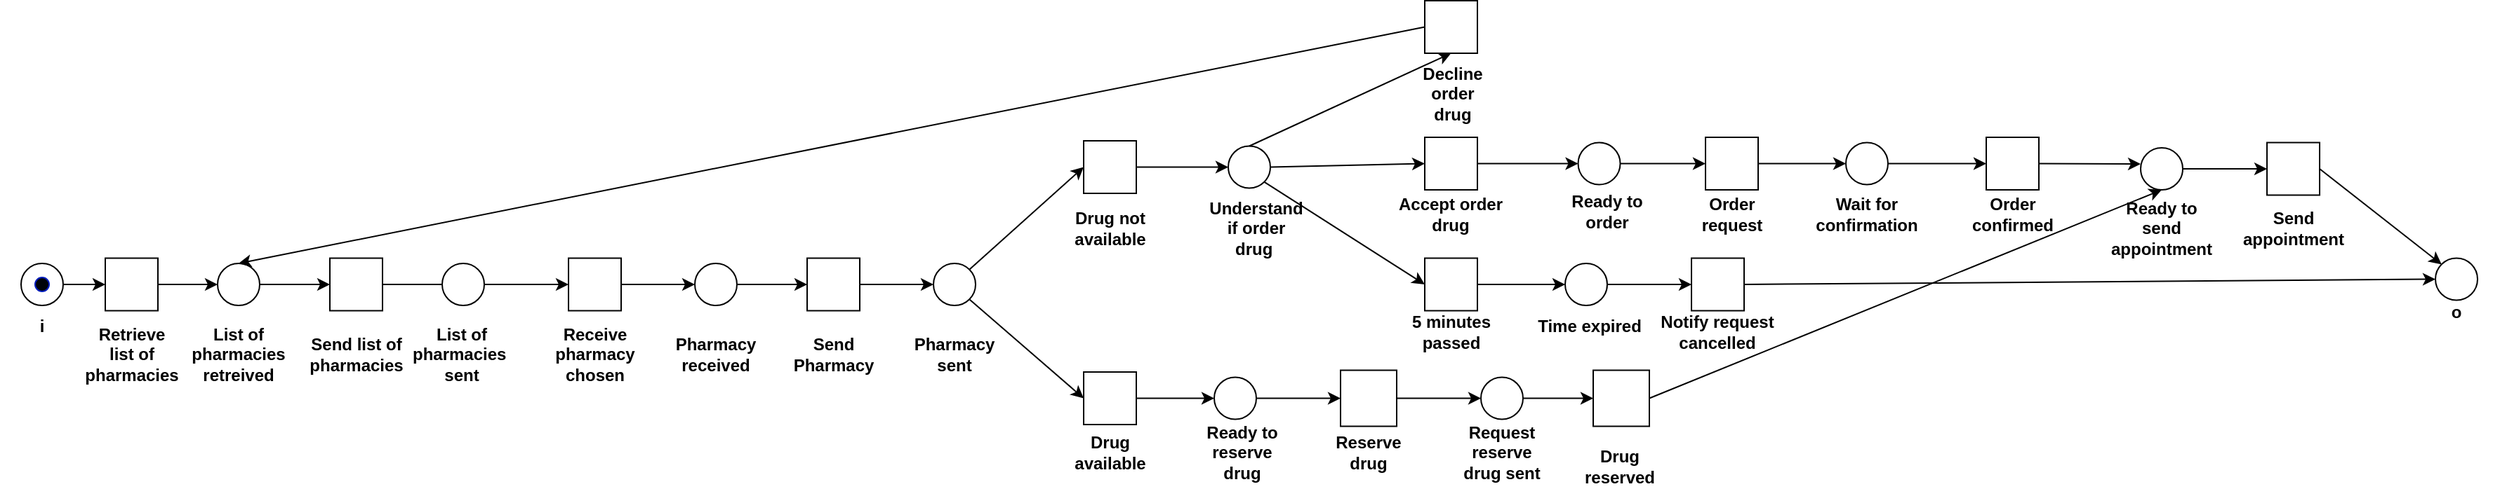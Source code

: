 <mxfile version="20.0.4" type="device"><diagram id="lTjehvALAe8pGsxzCqMk" name="Page-1"><mxGraphModel dx="1034" dy="599" grid="1" gridSize="10" guides="1" tooltips="1" connect="1" arrows="1" fold="1" page="1" pageScale="1" pageWidth="827" pageHeight="1169" math="0" shadow="0"><root><mxCell id="0"/><mxCell id="1" parent="0"/><mxCell id="H-SLxPm9aXI8cuGRKEGe-3" style="edgeStyle=orthogonalEdgeStyle;rounded=0;orthogonalLoop=1;jettySize=auto;html=1;" parent="1" source="H-SLxPm9aXI8cuGRKEGe-1" target="H-SLxPm9aXI8cuGRKEGe-4" edge="1"><mxGeometry relative="1" as="geometry"><mxPoint x="150" y="235" as="targetPoint"/></mxGeometry></mxCell><mxCell id="H-SLxPm9aXI8cuGRKEGe-1" value="" style="ellipse;whiteSpace=wrap;html=1;aspect=fixed;" parent="1" vertex="1"><mxGeometry x="70" y="220" width="30" height="30" as="geometry"/></mxCell><mxCell id="H-SLxPm9aXI8cuGRKEGe-2" value="&lt;b&gt;i&lt;/b&gt;" style="text;html=1;strokeColor=none;fillColor=none;align=center;verticalAlign=middle;whiteSpace=wrap;rounded=0;" parent="1" vertex="1"><mxGeometry x="55" y="250" width="60" height="30" as="geometry"/></mxCell><mxCell id="H-SLxPm9aXI8cuGRKEGe-7" style="edgeStyle=orthogonalEdgeStyle;rounded=0;orthogonalLoop=1;jettySize=auto;html=1;" parent="1" source="H-SLxPm9aXI8cuGRKEGe-4" target="H-SLxPm9aXI8cuGRKEGe-6" edge="1"><mxGeometry relative="1" as="geometry"/></mxCell><mxCell id="H-SLxPm9aXI8cuGRKEGe-4" value="" style="whiteSpace=wrap;html=1;aspect=fixed;" parent="1" vertex="1"><mxGeometry x="130" y="216.25" width="37.5" height="37.5" as="geometry"/></mxCell><mxCell id="H-SLxPm9aXI8cuGRKEGe-5" value="&lt;b&gt;Retrieve list of pharmacies&lt;/b&gt;" style="text;html=1;strokeColor=none;fillColor=none;align=center;verticalAlign=middle;whiteSpace=wrap;rounded=0;" parent="1" vertex="1"><mxGeometry x="118.75" y="270" width="60" height="30" as="geometry"/></mxCell><mxCell id="H-SLxPm9aXI8cuGRKEGe-10" style="edgeStyle=orthogonalEdgeStyle;rounded=0;orthogonalLoop=1;jettySize=auto;html=1;" parent="1" source="H-SLxPm9aXI8cuGRKEGe-6" target="H-SLxPm9aXI8cuGRKEGe-9" edge="1"><mxGeometry relative="1" as="geometry"/></mxCell><mxCell id="H-SLxPm9aXI8cuGRKEGe-6" value="" style="ellipse;whiteSpace=wrap;html=1;aspect=fixed;" parent="1" vertex="1"><mxGeometry x="210" y="220" width="30" height="30" as="geometry"/></mxCell><mxCell id="H-SLxPm9aXI8cuGRKEGe-8" value="&lt;b&gt;List of pharmacies retreived&lt;/b&gt;" style="text;html=1;strokeColor=none;fillColor=none;align=center;verticalAlign=middle;whiteSpace=wrap;rounded=0;" parent="1" vertex="1"><mxGeometry x="195" y="270" width="60" height="30" as="geometry"/></mxCell><mxCell id="H-SLxPm9aXI8cuGRKEGe-13" style="edgeStyle=orthogonalEdgeStyle;rounded=0;orthogonalLoop=1;jettySize=auto;html=1;startArrow=none;entryX=0;entryY=0.5;entryDx=0;entryDy=0;" parent="1" source="H-SLxPm9aXI8cuGRKEGe-15" edge="1" target="H-SLxPm9aXI8cuGRKEGe-17"><mxGeometry relative="1" as="geometry"><mxPoint x="450" y="235" as="targetPoint"/></mxGeometry></mxCell><mxCell id="H-SLxPm9aXI8cuGRKEGe-9" value="" style="whiteSpace=wrap;html=1;aspect=fixed;" parent="1" vertex="1"><mxGeometry x="290" y="216.25" width="37.5" height="37.5" as="geometry"/></mxCell><mxCell id="H-SLxPm9aXI8cuGRKEGe-12" value="&lt;b&gt;Send list of pharmacies&lt;/b&gt;" style="text;html=1;strokeColor=none;fillColor=none;align=center;verticalAlign=middle;whiteSpace=wrap;rounded=0;" parent="1" vertex="1"><mxGeometry x="278.75" y="270" width="60" height="30" as="geometry"/></mxCell><mxCell id="H-SLxPm9aXI8cuGRKEGe-16" value="&lt;b&gt;List of pharmacies&amp;nbsp;&lt;br&gt;sent&lt;/b&gt;" style="text;html=1;strokeColor=none;fillColor=none;align=center;verticalAlign=middle;whiteSpace=wrap;rounded=0;" parent="1" vertex="1"><mxGeometry x="354" y="270" width="60" height="30" as="geometry"/></mxCell><mxCell id="S_m6tXO0NaTrZowNMmSC-2" style="edgeStyle=orthogonalEdgeStyle;rounded=0;orthogonalLoop=1;jettySize=auto;html=1;" parent="1" source="H-SLxPm9aXI8cuGRKEGe-17" target="S_m6tXO0NaTrZowNMmSC-1" edge="1"><mxGeometry relative="1" as="geometry"/></mxCell><mxCell id="H-SLxPm9aXI8cuGRKEGe-17" value="" style="whiteSpace=wrap;html=1;aspect=fixed;" parent="1" vertex="1"><mxGeometry x="460" y="216.25" width="37.5" height="37.5" as="geometry"/></mxCell><mxCell id="H-SLxPm9aXI8cuGRKEGe-19" value="&lt;b&gt;Receive pharmacy chosen&lt;/b&gt;" style="text;html=1;strokeColor=none;fillColor=none;align=center;verticalAlign=middle;whiteSpace=wrap;rounded=0;" parent="1" vertex="1"><mxGeometry x="448.75" y="270" width="60" height="30" as="geometry"/></mxCell><mxCell id="S_m6tXO0NaTrZowNMmSC-6" style="edgeStyle=orthogonalEdgeStyle;rounded=0;orthogonalLoop=1;jettySize=auto;html=1;entryX=0;entryY=0.5;entryDx=0;entryDy=0;" parent="1" source="S_m6tXO0NaTrZowNMmSC-1" target="S_m6tXO0NaTrZowNMmSC-5" edge="1"><mxGeometry relative="1" as="geometry"/></mxCell><mxCell id="S_m6tXO0NaTrZowNMmSC-1" value="" style="ellipse;whiteSpace=wrap;html=1;aspect=fixed;" parent="1" vertex="1"><mxGeometry x="550" y="220" width="30" height="30" as="geometry"/></mxCell><mxCell id="S_m6tXO0NaTrZowNMmSC-3" value="&lt;b&gt;Pharmacy received&lt;/b&gt;" style="text;html=1;strokeColor=none;fillColor=none;align=center;verticalAlign=middle;whiteSpace=wrap;rounded=0;" parent="1" vertex="1"><mxGeometry x="535" y="270" width="60" height="30" as="geometry"/></mxCell><mxCell id="S_m6tXO0NaTrZowNMmSC-4" value="&lt;span&gt;Send Pharmacy&lt;/span&gt;" style="text;html=1;strokeColor=none;fillColor=none;align=center;verticalAlign=middle;whiteSpace=wrap;rounded=0;fontStyle=1" parent="1" vertex="1"><mxGeometry x="618.75" y="270" width="60" height="30" as="geometry"/></mxCell><mxCell id="S_m6tXO0NaTrZowNMmSC-8" style="edgeStyle=orthogonalEdgeStyle;rounded=0;orthogonalLoop=1;jettySize=auto;html=1;entryX=0;entryY=0.5;entryDx=0;entryDy=0;" parent="1" source="S_m6tXO0NaTrZowNMmSC-5" target="S_m6tXO0NaTrZowNMmSC-7" edge="1"><mxGeometry relative="1" as="geometry"/></mxCell><mxCell id="S_m6tXO0NaTrZowNMmSC-5" value="" style="whiteSpace=wrap;html=1;aspect=fixed;" parent="1" vertex="1"><mxGeometry x="630" y="216.25" width="37.5" height="37.5" as="geometry"/></mxCell><mxCell id="S_m6tXO0NaTrZowNMmSC-7" value="" style="ellipse;whiteSpace=wrap;html=1;aspect=fixed;" parent="1" vertex="1"><mxGeometry x="720" y="220" width="30" height="30" as="geometry"/></mxCell><mxCell id="S_m6tXO0NaTrZowNMmSC-9" value="&lt;span&gt;Pharmacy sent&lt;/span&gt;" style="text;html=1;strokeColor=none;fillColor=none;align=center;verticalAlign=middle;whiteSpace=wrap;rounded=0;fontStyle=1" parent="1" vertex="1"><mxGeometry x="705" y="270" width="60" height="30" as="geometry"/></mxCell><mxCell id="S_m6tXO0NaTrZowNMmSC-33" style="edgeStyle=orthogonalEdgeStyle;rounded=0;orthogonalLoop=1;jettySize=auto;html=1;" parent="1" source="S_m6tXO0NaTrZowNMmSC-10" target="S_m6tXO0NaTrZowNMmSC-32" edge="1"><mxGeometry relative="1" as="geometry"/></mxCell><mxCell id="S_m6tXO0NaTrZowNMmSC-10" value="" style="whiteSpace=wrap;html=1;aspect=fixed;" parent="1" vertex="1"><mxGeometry x="827" y="132.5" width="37.5" height="37.5" as="geometry"/></mxCell><mxCell id="S_m6tXO0NaTrZowNMmSC-12" value="" style="endArrow=classic;html=1;rounded=0;exitX=1;exitY=0;exitDx=0;exitDy=0;entryX=0;entryY=0.5;entryDx=0;entryDy=0;" parent="1" source="S_m6tXO0NaTrZowNMmSC-7" target="S_m6tXO0NaTrZowNMmSC-10" edge="1"><mxGeometry width="50" height="50" relative="1" as="geometry"><mxPoint x="925" y="210" as="sourcePoint"/><mxPoint x="975" y="160" as="targetPoint"/></mxGeometry></mxCell><mxCell id="S_m6tXO0NaTrZowNMmSC-19" style="edgeStyle=orthogonalEdgeStyle;rounded=0;orthogonalLoop=1;jettySize=auto;html=1;entryX=0;entryY=0.5;entryDx=0;entryDy=0;" parent="1" source="S_m6tXO0NaTrZowNMmSC-14" target="S_m6tXO0NaTrZowNMmSC-18" edge="1"><mxGeometry relative="1" as="geometry"/></mxCell><mxCell id="S_m6tXO0NaTrZowNMmSC-14" value="" style="whiteSpace=wrap;html=1;aspect=fixed;" parent="1" vertex="1"><mxGeometry x="827" y="297.5" width="37.5" height="37.5" as="geometry"/></mxCell><mxCell id="S_m6tXO0NaTrZowNMmSC-15" value="" style="endArrow=classic;html=1;rounded=0;entryX=0;entryY=0.5;entryDx=0;entryDy=0;exitX=1;exitY=1;exitDx=0;exitDy=0;" parent="1" source="S_m6tXO0NaTrZowNMmSC-7" target="S_m6tXO0NaTrZowNMmSC-14" edge="1"><mxGeometry width="50" height="50" relative="1" as="geometry"><mxPoint x="900" y="290" as="sourcePoint"/><mxPoint x="950" y="240" as="targetPoint"/></mxGeometry></mxCell><mxCell id="S_m6tXO0NaTrZowNMmSC-16" value="&lt;span&gt;Drug not available&lt;/span&gt;" style="text;html=1;strokeColor=none;fillColor=none;align=center;verticalAlign=middle;whiteSpace=wrap;rounded=0;fontStyle=1" parent="1" vertex="1"><mxGeometry x="815.75" y="180" width="60" height="30" as="geometry"/></mxCell><mxCell id="S_m6tXO0NaTrZowNMmSC-17" value="&lt;span&gt;Drug available&lt;/span&gt;" style="text;html=1;strokeColor=none;fillColor=none;align=center;verticalAlign=middle;whiteSpace=wrap;rounded=0;fontStyle=1" parent="1" vertex="1"><mxGeometry x="815.75" y="340" width="60" height="30" as="geometry"/></mxCell><mxCell id="S_m6tXO0NaTrZowNMmSC-22" style="edgeStyle=orthogonalEdgeStyle;rounded=0;orthogonalLoop=1;jettySize=auto;html=1;" parent="1" source="S_m6tXO0NaTrZowNMmSC-18" target="S_m6tXO0NaTrZowNMmSC-21" edge="1"><mxGeometry relative="1" as="geometry"/></mxCell><mxCell id="S_m6tXO0NaTrZowNMmSC-18" value="" style="ellipse;whiteSpace=wrap;html=1;aspect=fixed;" parent="1" vertex="1"><mxGeometry x="920" y="301.25" width="30" height="30" as="geometry"/></mxCell><mxCell id="S_m6tXO0NaTrZowNMmSC-20" value="Ready to reserve drug" style="text;html=1;strokeColor=none;fillColor=none;align=center;verticalAlign=middle;whiteSpace=wrap;rounded=0;fontStyle=1" parent="1" vertex="1"><mxGeometry x="910" y="340" width="60" height="30" as="geometry"/></mxCell><mxCell id="S_m6tXO0NaTrZowNMmSC-25" style="edgeStyle=orthogonalEdgeStyle;rounded=0;orthogonalLoop=1;jettySize=auto;html=1;" parent="1" source="S_m6tXO0NaTrZowNMmSC-21" target="S_m6tXO0NaTrZowNMmSC-24" edge="1"><mxGeometry relative="1" as="geometry"/></mxCell><mxCell id="S_m6tXO0NaTrZowNMmSC-21" value="" style="whiteSpace=wrap;html=1;aspect=fixed;" parent="1" vertex="1"><mxGeometry x="1010" y="296.25" width="40" height="40" as="geometry"/></mxCell><mxCell id="S_m6tXO0NaTrZowNMmSC-23" value="Reserve drug" style="text;html=1;strokeColor=none;fillColor=none;align=center;verticalAlign=middle;whiteSpace=wrap;rounded=0;fontStyle=1" parent="1" vertex="1"><mxGeometry x="1000" y="340" width="60" height="30" as="geometry"/></mxCell><mxCell id="S_m6tXO0NaTrZowNMmSC-28" style="edgeStyle=orthogonalEdgeStyle;rounded=0;orthogonalLoop=1;jettySize=auto;html=1;" parent="1" source="S_m6tXO0NaTrZowNMmSC-24" target="S_m6tXO0NaTrZowNMmSC-27" edge="1"><mxGeometry relative="1" as="geometry"/></mxCell><mxCell id="S_m6tXO0NaTrZowNMmSC-24" value="" style="ellipse;whiteSpace=wrap;html=1;aspect=fixed;" parent="1" vertex="1"><mxGeometry x="1110" y="301.25" width="30" height="30" as="geometry"/></mxCell><mxCell id="S_m6tXO0NaTrZowNMmSC-26" value="Request reserve drug sent" style="text;html=1;strokeColor=none;fillColor=none;align=center;verticalAlign=middle;whiteSpace=wrap;rounded=0;fontStyle=1" parent="1" vertex="1"><mxGeometry x="1095" y="340" width="60" height="30" as="geometry"/></mxCell><mxCell id="S_m6tXO0NaTrZowNMmSC-27" value="" style="whiteSpace=wrap;html=1;aspect=fixed;" parent="1" vertex="1"><mxGeometry x="1190" y="296.25" width="40" height="40" as="geometry"/></mxCell><mxCell id="S_m6tXO0NaTrZowNMmSC-29" value="Drug reserved" style="text;html=1;strokeColor=none;fillColor=none;align=center;verticalAlign=middle;whiteSpace=wrap;rounded=0;fontStyle=1" parent="1" vertex="1"><mxGeometry x="1179.26" y="350" width="60" height="30" as="geometry"/></mxCell><mxCell id="S_m6tXO0NaTrZowNMmSC-58" style="edgeStyle=orthogonalEdgeStyle;rounded=0;orthogonalLoop=1;jettySize=auto;html=1;entryX=0;entryY=0.5;entryDx=0;entryDy=0;" parent="1" source="S_m6tXO0NaTrZowNMmSC-30" target="S_m6tXO0NaTrZowNMmSC-57" edge="1"><mxGeometry relative="1" as="geometry"/></mxCell><mxCell id="S_m6tXO0NaTrZowNMmSC-30" value="" style="ellipse;whiteSpace=wrap;html=1;aspect=fixed;" parent="1" vertex="1"><mxGeometry x="1580" y="137.5" width="30" height="30" as="geometry"/></mxCell><mxCell id="S_m6tXO0NaTrZowNMmSC-31" value="Ready to send appointment" style="text;html=1;strokeColor=none;fillColor=none;align=center;verticalAlign=middle;whiteSpace=wrap;rounded=0;fontStyle=1" parent="1" vertex="1"><mxGeometry x="1565" y="180" width="60" height="30" as="geometry"/></mxCell><mxCell id="S_m6tXO0NaTrZowNMmSC-32" value="" style="ellipse;whiteSpace=wrap;html=1;aspect=fixed;" parent="1" vertex="1"><mxGeometry x="930" y="136.25" width="30" height="30" as="geometry"/></mxCell><mxCell id="S_m6tXO0NaTrZowNMmSC-35" value="&lt;span&gt;Understand if order drug&amp;nbsp;&lt;/span&gt;" style="text;html=1;strokeColor=none;fillColor=none;align=center;verticalAlign=middle;whiteSpace=wrap;rounded=0;fontStyle=1" parent="1" vertex="1"><mxGeometry x="920" y="180" width="60" height="30" as="geometry"/></mxCell><mxCell id="S_m6tXO0NaTrZowNMmSC-36" value="" style="whiteSpace=wrap;html=1;aspect=fixed;" parent="1" vertex="1"><mxGeometry x="1070" y="32.5" width="37.5" height="37.5" as="geometry"/></mxCell><mxCell id="S_m6tXO0NaTrZowNMmSC-37" value="" style="endArrow=classic;html=1;rounded=0;entryX=0.5;entryY=1;entryDx=0;entryDy=0;exitX=0.5;exitY=0;exitDx=0;exitDy=0;" parent="1" source="S_m6tXO0NaTrZowNMmSC-32" target="S_m6tXO0NaTrZowNMmSC-36" edge="1"><mxGeometry width="50" height="50" relative="1" as="geometry"><mxPoint x="1060" y="290" as="sourcePoint"/><mxPoint x="1110" y="240" as="targetPoint"/></mxGeometry></mxCell><mxCell id="S_m6tXO0NaTrZowNMmSC-38" value="&lt;span&gt;Decline order drug&lt;/span&gt;" style="text;html=1;strokeColor=none;fillColor=none;align=center;verticalAlign=middle;whiteSpace=wrap;rounded=0;fontStyle=1" parent="1" vertex="1"><mxGeometry x="1060" y="83.75" width="60" height="30" as="geometry"/></mxCell><mxCell id="S_m6tXO0NaTrZowNMmSC-44" style="edgeStyle=orthogonalEdgeStyle;rounded=0;orthogonalLoop=1;jettySize=auto;html=1;entryX=0;entryY=0.5;entryDx=0;entryDy=0;" parent="1" source="S_m6tXO0NaTrZowNMmSC-40" target="S_m6tXO0NaTrZowNMmSC-43" edge="1"><mxGeometry relative="1" as="geometry"/></mxCell><mxCell id="S_m6tXO0NaTrZowNMmSC-40" value="" style="whiteSpace=wrap;html=1;aspect=fixed;" parent="1" vertex="1"><mxGeometry x="1070" y="130" width="37.5" height="37.5" as="geometry"/></mxCell><mxCell id="S_m6tXO0NaTrZowNMmSC-41" value="" style="endArrow=classic;html=1;rounded=0;entryX=0;entryY=0.5;entryDx=0;entryDy=0;exitX=1;exitY=0.5;exitDx=0;exitDy=0;" parent="1" source="S_m6tXO0NaTrZowNMmSC-32" target="S_m6tXO0NaTrZowNMmSC-40" edge="1"><mxGeometry width="50" height="50" relative="1" as="geometry"><mxPoint x="1160" y="270" as="sourcePoint"/><mxPoint x="1210" y="220" as="targetPoint"/></mxGeometry></mxCell><mxCell id="S_m6tXO0NaTrZowNMmSC-42" value="&lt;span&gt;Accept order drug&lt;/span&gt;" style="text;html=1;strokeColor=none;fillColor=none;align=center;verticalAlign=middle;whiteSpace=wrap;rounded=0;fontStyle=1" parent="1" vertex="1"><mxGeometry x="1043.12" y="170" width="91.25" height="30" as="geometry"/></mxCell><mxCell id="S_m6tXO0NaTrZowNMmSC-47" style="edgeStyle=orthogonalEdgeStyle;rounded=0;orthogonalLoop=1;jettySize=auto;html=1;entryX=0;entryY=0.5;entryDx=0;entryDy=0;" parent="1" source="S_m6tXO0NaTrZowNMmSC-43" target="S_m6tXO0NaTrZowNMmSC-46" edge="1"><mxGeometry relative="1" as="geometry"/></mxCell><mxCell id="S_m6tXO0NaTrZowNMmSC-43" value="" style="ellipse;whiteSpace=wrap;html=1;aspect=fixed;" parent="1" vertex="1"><mxGeometry x="1179.26" y="133.75" width="30" height="30" as="geometry"/></mxCell><mxCell id="S_m6tXO0NaTrZowNMmSC-45" value="&lt;span&gt;Ready to order&lt;/span&gt;" style="text;html=1;strokeColor=none;fillColor=none;align=center;verticalAlign=middle;whiteSpace=wrap;rounded=0;fontStyle=1" parent="1" vertex="1"><mxGeometry x="1170" y="167.5" width="60" height="30" as="geometry"/></mxCell><mxCell id="S_m6tXO0NaTrZowNMmSC-50" style="edgeStyle=orthogonalEdgeStyle;rounded=0;orthogonalLoop=1;jettySize=auto;html=1;" parent="1" source="S_m6tXO0NaTrZowNMmSC-46" target="S_m6tXO0NaTrZowNMmSC-49" edge="1"><mxGeometry relative="1" as="geometry"/></mxCell><mxCell id="S_m6tXO0NaTrZowNMmSC-46" value="" style="whiteSpace=wrap;html=1;aspect=fixed;" parent="1" vertex="1"><mxGeometry x="1270" y="130" width="37.5" height="37.5" as="geometry"/></mxCell><mxCell id="S_m6tXO0NaTrZowNMmSC-48" value="&lt;span&gt;Order request&lt;/span&gt;" style="text;html=1;strokeColor=none;fillColor=none;align=center;verticalAlign=middle;whiteSpace=wrap;rounded=0;fontStyle=1" parent="1" vertex="1"><mxGeometry x="1258.75" y="170" width="60" height="30" as="geometry"/></mxCell><mxCell id="S_m6tXO0NaTrZowNMmSC-53" style="edgeStyle=orthogonalEdgeStyle;rounded=0;orthogonalLoop=1;jettySize=auto;html=1;" parent="1" source="S_m6tXO0NaTrZowNMmSC-49" target="S_m6tXO0NaTrZowNMmSC-52" edge="1"><mxGeometry relative="1" as="geometry"/></mxCell><mxCell id="S_m6tXO0NaTrZowNMmSC-49" value="" style="ellipse;whiteSpace=wrap;html=1;aspect=fixed;" parent="1" vertex="1"><mxGeometry x="1370" y="133.75" width="30" height="30" as="geometry"/></mxCell><mxCell id="S_m6tXO0NaTrZowNMmSC-51" value="&lt;span&gt;Wait for confirmation&lt;/span&gt;" style="text;html=1;strokeColor=none;fillColor=none;align=center;verticalAlign=middle;whiteSpace=wrap;rounded=0;fontStyle=1" parent="1" vertex="1"><mxGeometry x="1355" y="180" width="60" height="10" as="geometry"/></mxCell><mxCell id="S_m6tXO0NaTrZowNMmSC-52" value="" style="whiteSpace=wrap;html=1;aspect=fixed;" parent="1" vertex="1"><mxGeometry x="1470" y="130" width="37.5" height="37.5" as="geometry"/></mxCell><mxCell id="S_m6tXO0NaTrZowNMmSC-54" value="&lt;span&gt;Order confirmed&lt;/span&gt;" style="text;html=1;strokeColor=none;fillColor=none;align=center;verticalAlign=middle;whiteSpace=wrap;rounded=0;fontStyle=1" parent="1" vertex="1"><mxGeometry x="1458.75" y="180" width="60" height="10" as="geometry"/></mxCell><mxCell id="S_m6tXO0NaTrZowNMmSC-55" value="" style="endArrow=classic;html=1;rounded=0;exitX=1;exitY=0.5;exitDx=0;exitDy=0;entryX=0.5;entryY=1;entryDx=0;entryDy=0;" parent="1" source="S_m6tXO0NaTrZowNMmSC-27" target="S_m6tXO0NaTrZowNMmSC-30" edge="1"><mxGeometry width="50" height="50" relative="1" as="geometry"><mxPoint x="1580" y="270" as="sourcePoint"/><mxPoint x="1630" y="220" as="targetPoint"/></mxGeometry></mxCell><mxCell id="S_m6tXO0NaTrZowNMmSC-56" value="" style="endArrow=classic;html=1;rounded=0;exitX=1;exitY=0.5;exitDx=0;exitDy=0;" parent="1" source="S_m6tXO0NaTrZowNMmSC-52" edge="1"><mxGeometry width="50" height="50" relative="1" as="geometry"><mxPoint x="1580" y="270" as="sourcePoint"/><mxPoint x="1580" y="149" as="targetPoint"/></mxGeometry></mxCell><mxCell id="S_m6tXO0NaTrZowNMmSC-57" value="" style="whiteSpace=wrap;html=1;aspect=fixed;" parent="1" vertex="1"><mxGeometry x="1670" y="133.75" width="37.5" height="37.5" as="geometry"/></mxCell><mxCell id="S_m6tXO0NaTrZowNMmSC-59" value="Send appointment" style="text;html=1;strokeColor=none;fillColor=none;align=center;verticalAlign=middle;whiteSpace=wrap;rounded=0;fontStyle=1" parent="1" vertex="1"><mxGeometry x="1658.75" y="180" width="60" height="30" as="geometry"/></mxCell><mxCell id="S_m6tXO0NaTrZowNMmSC-60" value="" style="ellipse;whiteSpace=wrap;html=1;aspect=fixed;" parent="1" vertex="1"><mxGeometry x="1790" y="216.25" width="30" height="30" as="geometry"/></mxCell><mxCell id="S_m6tXO0NaTrZowNMmSC-62" value="o" style="text;html=1;strokeColor=none;fillColor=none;align=center;verticalAlign=middle;whiteSpace=wrap;rounded=0;fontStyle=1" parent="1" vertex="1"><mxGeometry x="1775" y="240" width="60" height="30" as="geometry"/></mxCell><mxCell id="S_m6tXO0NaTrZowNMmSC-68" style="edgeStyle=orthogonalEdgeStyle;rounded=0;orthogonalLoop=1;jettySize=auto;html=1;entryX=0;entryY=0.5;entryDx=0;entryDy=0;" parent="1" source="S_m6tXO0NaTrZowNMmSC-63" target="S_m6tXO0NaTrZowNMmSC-67" edge="1"><mxGeometry relative="1" as="geometry"/></mxCell><mxCell id="S_m6tXO0NaTrZowNMmSC-63" value="" style="whiteSpace=wrap;html=1;aspect=fixed;" parent="1" vertex="1"><mxGeometry x="1070" y="216.25" width="37.5" height="37.5" as="geometry"/></mxCell><mxCell id="S_m6tXO0NaTrZowNMmSC-65" value="&lt;span&gt;5 minutes passed&lt;/span&gt;" style="text;html=1;strokeColor=none;fillColor=none;align=center;verticalAlign=middle;whiteSpace=wrap;rounded=0;fontStyle=1" parent="1" vertex="1"><mxGeometry x="1058.75" y="253.75" width="60" height="30" as="geometry"/></mxCell><mxCell id="S_m6tXO0NaTrZowNMmSC-66" value="" style="endArrow=classic;html=1;rounded=0;exitX=1;exitY=1;exitDx=0;exitDy=0;entryX=0;entryY=0.5;entryDx=0;entryDy=0;" parent="1" source="S_m6tXO0NaTrZowNMmSC-32" target="S_m6tXO0NaTrZowNMmSC-63" edge="1"><mxGeometry width="50" height="50" relative="1" as="geometry"><mxPoint x="1160" y="250" as="sourcePoint"/><mxPoint x="1230" y="240" as="targetPoint"/></mxGeometry></mxCell><mxCell id="S_m6tXO0NaTrZowNMmSC-72" style="edgeStyle=orthogonalEdgeStyle;rounded=0;orthogonalLoop=1;jettySize=auto;html=1;entryX=0;entryY=0.5;entryDx=0;entryDy=0;" parent="1" source="S_m6tXO0NaTrZowNMmSC-67" target="S_m6tXO0NaTrZowNMmSC-70" edge="1"><mxGeometry relative="1" as="geometry"/></mxCell><mxCell id="S_m6tXO0NaTrZowNMmSC-67" value="" style="ellipse;whiteSpace=wrap;html=1;aspect=fixed;" parent="1" vertex="1"><mxGeometry x="1170" y="220" width="30" height="30" as="geometry"/></mxCell><mxCell id="S_m6tXO0NaTrZowNMmSC-69" value="&lt;span&gt;Time expired&lt;/span&gt;" style="text;html=1;strokeColor=none;fillColor=none;align=center;verticalAlign=middle;whiteSpace=wrap;rounded=0;fontStyle=1" parent="1" vertex="1"><mxGeometry x="1145" y="250" width="85" height="30" as="geometry"/></mxCell><mxCell id="S_m6tXO0NaTrZowNMmSC-70" value="" style="whiteSpace=wrap;html=1;aspect=fixed;" parent="1" vertex="1"><mxGeometry x="1260" y="216.25" width="37.5" height="37.5" as="geometry"/></mxCell><mxCell id="S_m6tXO0NaTrZowNMmSC-71" value="&lt;span&gt;Notify request cancelled&lt;/span&gt;" style="text;html=1;strokeColor=none;fillColor=none;align=center;verticalAlign=middle;whiteSpace=wrap;rounded=0;fontStyle=1" parent="1" vertex="1"><mxGeometry x="1236.25" y="253.75" width="85" height="30" as="geometry"/></mxCell><mxCell id="S_m6tXO0NaTrZowNMmSC-76" value="" style="endArrow=classic;html=1;rounded=0;exitX=1;exitY=0.5;exitDx=0;exitDy=0;entryX=0;entryY=0.5;entryDx=0;entryDy=0;" parent="1" source="S_m6tXO0NaTrZowNMmSC-70" target="S_m6tXO0NaTrZowNMmSC-60" edge="1"><mxGeometry width="50" height="50" relative="1" as="geometry"><mxPoint x="1770" y="290" as="sourcePoint"/><mxPoint x="1820" y="240" as="targetPoint"/></mxGeometry></mxCell><mxCell id="S_m6tXO0NaTrZowNMmSC-77" value="" style="endArrow=classic;html=1;rounded=0;entryX=0;entryY=0;entryDx=0;entryDy=0;exitX=1;exitY=0.5;exitDx=0;exitDy=0;" parent="1" source="S_m6tXO0NaTrZowNMmSC-57" target="S_m6tXO0NaTrZowNMmSC-60" edge="1"><mxGeometry width="50" height="50" relative="1" as="geometry"><mxPoint x="1770" y="290" as="sourcePoint"/><mxPoint x="1820" y="240" as="targetPoint"/></mxGeometry></mxCell><mxCell id="S_m6tXO0NaTrZowNMmSC-78" value="" style="endArrow=classic;html=1;rounded=0;exitX=0;exitY=0.5;exitDx=0;exitDy=0;entryX=0.5;entryY=0;entryDx=0;entryDy=0;" parent="1" source="S_m6tXO0NaTrZowNMmSC-36" target="H-SLxPm9aXI8cuGRKEGe-6" edge="1"><mxGeometry width="50" height="50" relative="1" as="geometry"><mxPoint x="740" y="180" as="sourcePoint"/><mxPoint x="790" y="130" as="targetPoint"/></mxGeometry></mxCell><mxCell id="S_m6tXO0NaTrZowNMmSC-79" value="" style="ellipse;whiteSpace=wrap;html=1;aspect=fixed;shadow=0;sketch=0;fillColor=#00030A;strokeColor=#001DBC;fontColor=#ffffff;" parent="1" vertex="1"><mxGeometry x="80" y="230" width="10" height="10" as="geometry"/></mxCell><mxCell id="H-SLxPm9aXI8cuGRKEGe-15" value="" style="ellipse;whiteSpace=wrap;html=1;aspect=fixed;" parent="1" vertex="1"><mxGeometry x="370" y="220" width="30" height="30" as="geometry"/></mxCell><mxCell id="c2yaK0f0XcsYvZb6Q4Tw-3" value="" style="edgeStyle=orthogonalEdgeStyle;rounded=0;orthogonalLoop=1;jettySize=auto;html=1;endArrow=none;" edge="1" parent="1" source="H-SLxPm9aXI8cuGRKEGe-9" target="H-SLxPm9aXI8cuGRKEGe-15"><mxGeometry relative="1" as="geometry"><mxPoint x="450" y="235" as="targetPoint"/><mxPoint x="327.5" y="235.1" as="sourcePoint"/></mxGeometry></mxCell></root></mxGraphModel></diagram></mxfile>